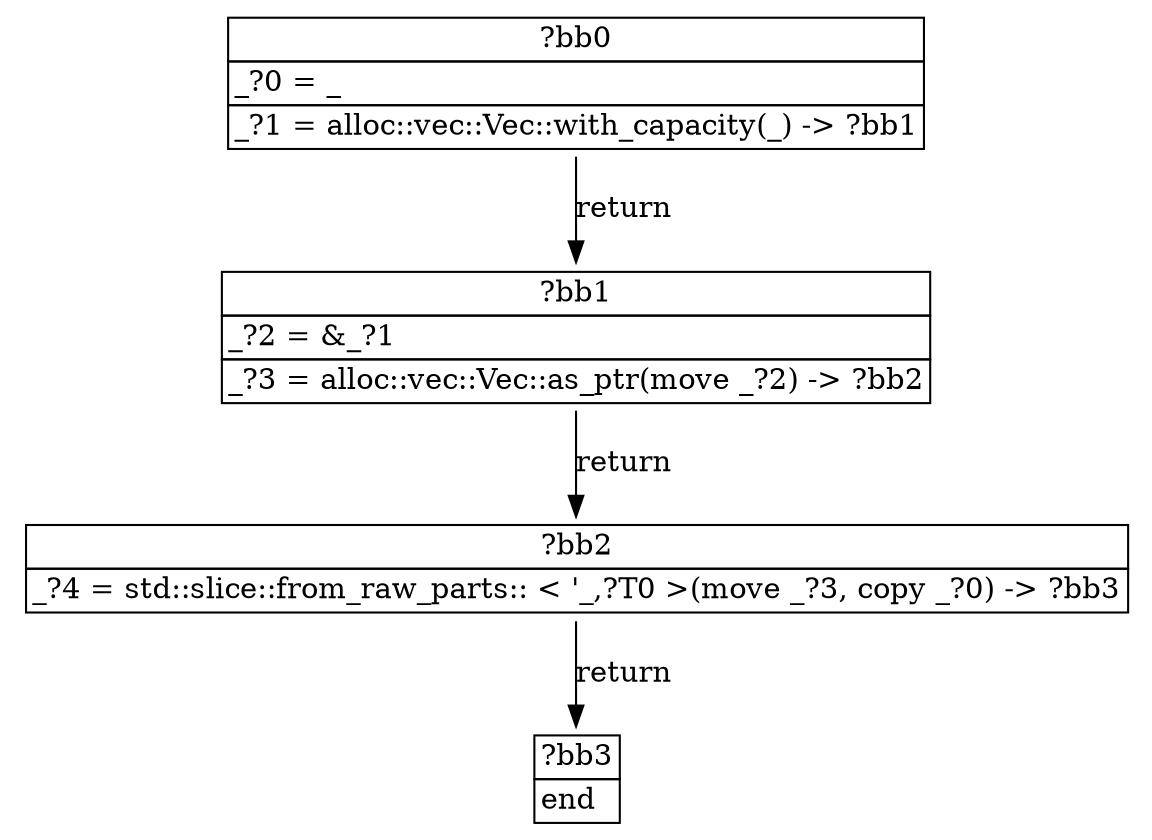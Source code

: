 digraph ControlFlowGraph {
    bb0 [shape="none", label=<<table border="0" cellborder="1" cellspacing="0"><tr><td  align="center" colspan="1">?bb0</td></tr><tr><td align="left" balign="left">_?0 = _<br/></td></tr><tr><td align="left">_?1 = alloc::vec::Vec::with_capacity(_) -&gt; ?bb1</td></tr></table>>];
    bb1 [shape="none", label=<<table border="0" cellborder="1" cellspacing="0"><tr><td  align="center" colspan="1">?bb1</td></tr><tr><td align="left" balign="left">_?2 = &amp;_?1<br/></td></tr><tr><td align="left">_?3 = alloc::vec::Vec::as_ptr(move _?2) -&gt; ?bb2</td></tr></table>>];
    bb2 [shape="none", label=<<table border="0" cellborder="1" cellspacing="0"><tr><td  align="center" colspan="1">?bb2</td></tr><tr><td align="left">_?4 = std::slice::from_raw_parts:: &lt; '_,?T0 &gt;(move _?3, copy _?0) -&gt; ?bb3</td></tr></table>>];
    bb3 [shape="none", label=<<table border="0" cellborder="1" cellspacing="0"><tr><td  align="center" colspan="1">?bb3</td></tr><tr><td align="left">end</td></tr></table>>];
    bb0 -> bb1 [label="return"];
    bb1 -> bb2 [label="return"];
    bb2 -> bb3 [label="return"];
}
